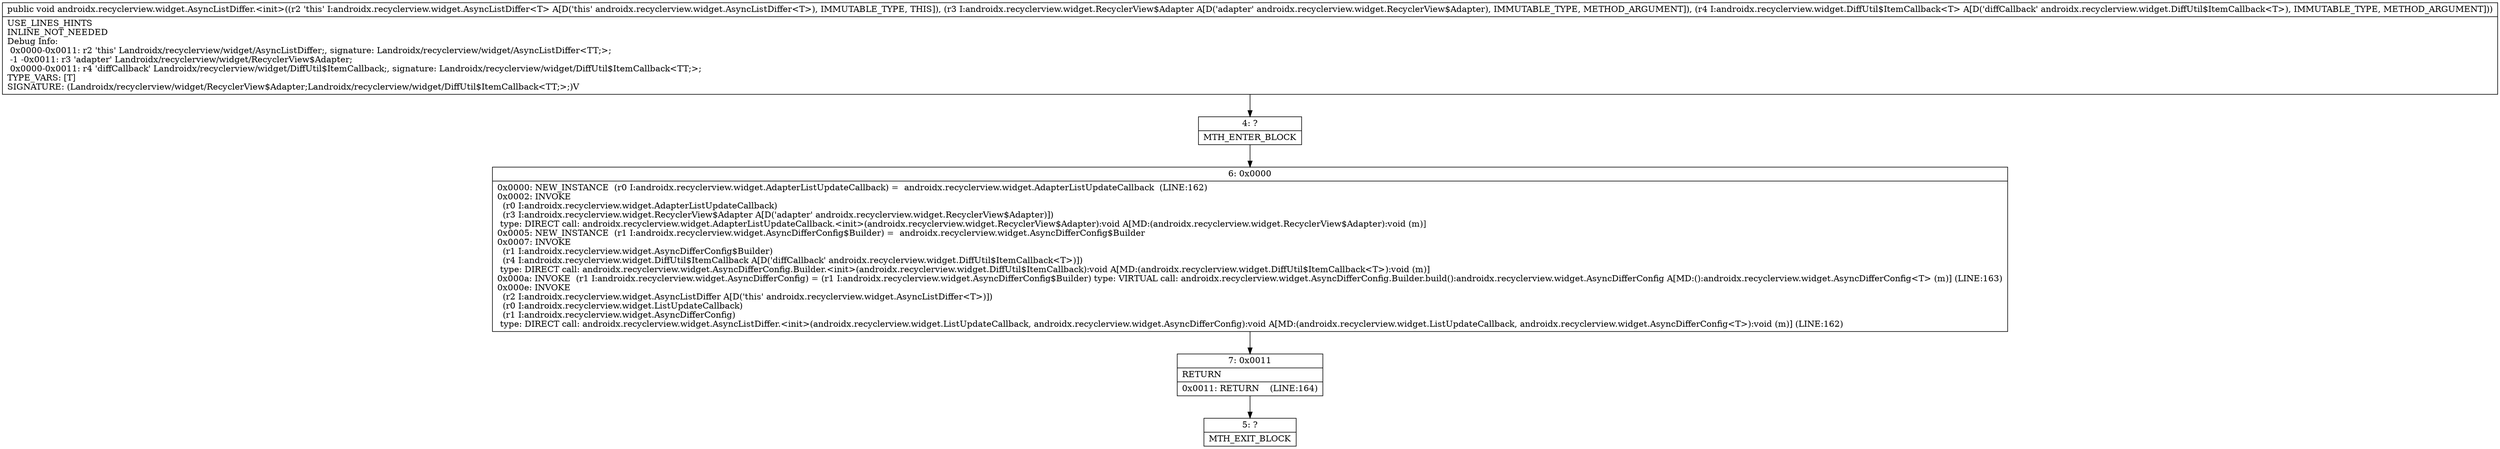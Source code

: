 digraph "CFG forandroidx.recyclerview.widget.AsyncListDiffer.\<init\>(Landroidx\/recyclerview\/widget\/RecyclerView$Adapter;Landroidx\/recyclerview\/widget\/DiffUtil$ItemCallback;)V" {
Node_4 [shape=record,label="{4\:\ ?|MTH_ENTER_BLOCK\l}"];
Node_6 [shape=record,label="{6\:\ 0x0000|0x0000: NEW_INSTANCE  (r0 I:androidx.recyclerview.widget.AdapterListUpdateCallback) =  androidx.recyclerview.widget.AdapterListUpdateCallback  (LINE:162)\l0x0002: INVOKE  \l  (r0 I:androidx.recyclerview.widget.AdapterListUpdateCallback)\l  (r3 I:androidx.recyclerview.widget.RecyclerView$Adapter A[D('adapter' androidx.recyclerview.widget.RecyclerView$Adapter)])\l type: DIRECT call: androidx.recyclerview.widget.AdapterListUpdateCallback.\<init\>(androidx.recyclerview.widget.RecyclerView$Adapter):void A[MD:(androidx.recyclerview.widget.RecyclerView$Adapter):void (m)]\l0x0005: NEW_INSTANCE  (r1 I:androidx.recyclerview.widget.AsyncDifferConfig$Builder) =  androidx.recyclerview.widget.AsyncDifferConfig$Builder \l0x0007: INVOKE  \l  (r1 I:androidx.recyclerview.widget.AsyncDifferConfig$Builder)\l  (r4 I:androidx.recyclerview.widget.DiffUtil$ItemCallback A[D('diffCallback' androidx.recyclerview.widget.DiffUtil$ItemCallback\<T\>)])\l type: DIRECT call: androidx.recyclerview.widget.AsyncDifferConfig.Builder.\<init\>(androidx.recyclerview.widget.DiffUtil$ItemCallback):void A[MD:(androidx.recyclerview.widget.DiffUtil$ItemCallback\<T\>):void (m)]\l0x000a: INVOKE  (r1 I:androidx.recyclerview.widget.AsyncDifferConfig) = (r1 I:androidx.recyclerview.widget.AsyncDifferConfig$Builder) type: VIRTUAL call: androidx.recyclerview.widget.AsyncDifferConfig.Builder.build():androidx.recyclerview.widget.AsyncDifferConfig A[MD:():androidx.recyclerview.widget.AsyncDifferConfig\<T\> (m)] (LINE:163)\l0x000e: INVOKE  \l  (r2 I:androidx.recyclerview.widget.AsyncListDiffer A[D('this' androidx.recyclerview.widget.AsyncListDiffer\<T\>)])\l  (r0 I:androidx.recyclerview.widget.ListUpdateCallback)\l  (r1 I:androidx.recyclerview.widget.AsyncDifferConfig)\l type: DIRECT call: androidx.recyclerview.widget.AsyncListDiffer.\<init\>(androidx.recyclerview.widget.ListUpdateCallback, androidx.recyclerview.widget.AsyncDifferConfig):void A[MD:(androidx.recyclerview.widget.ListUpdateCallback, androidx.recyclerview.widget.AsyncDifferConfig\<T\>):void (m)] (LINE:162)\l}"];
Node_7 [shape=record,label="{7\:\ 0x0011|RETURN\l|0x0011: RETURN    (LINE:164)\l}"];
Node_5 [shape=record,label="{5\:\ ?|MTH_EXIT_BLOCK\l}"];
MethodNode[shape=record,label="{public void androidx.recyclerview.widget.AsyncListDiffer.\<init\>((r2 'this' I:androidx.recyclerview.widget.AsyncListDiffer\<T\> A[D('this' androidx.recyclerview.widget.AsyncListDiffer\<T\>), IMMUTABLE_TYPE, THIS]), (r3 I:androidx.recyclerview.widget.RecyclerView$Adapter A[D('adapter' androidx.recyclerview.widget.RecyclerView$Adapter), IMMUTABLE_TYPE, METHOD_ARGUMENT]), (r4 I:androidx.recyclerview.widget.DiffUtil$ItemCallback\<T\> A[D('diffCallback' androidx.recyclerview.widget.DiffUtil$ItemCallback\<T\>), IMMUTABLE_TYPE, METHOD_ARGUMENT]))  | USE_LINES_HINTS\lINLINE_NOT_NEEDED\lDebug Info:\l  0x0000\-0x0011: r2 'this' Landroidx\/recyclerview\/widget\/AsyncListDiffer;, signature: Landroidx\/recyclerview\/widget\/AsyncListDiffer\<TT;\>;\l  \-1 \-0x0011: r3 'adapter' Landroidx\/recyclerview\/widget\/RecyclerView$Adapter;\l  0x0000\-0x0011: r4 'diffCallback' Landroidx\/recyclerview\/widget\/DiffUtil$ItemCallback;, signature: Landroidx\/recyclerview\/widget\/DiffUtil$ItemCallback\<TT;\>;\lTYPE_VARS: [T]\lSIGNATURE: (Landroidx\/recyclerview\/widget\/RecyclerView$Adapter;Landroidx\/recyclerview\/widget\/DiffUtil$ItemCallback\<TT;\>;)V\l}"];
MethodNode -> Node_4;Node_4 -> Node_6;
Node_6 -> Node_7;
Node_7 -> Node_5;
}

